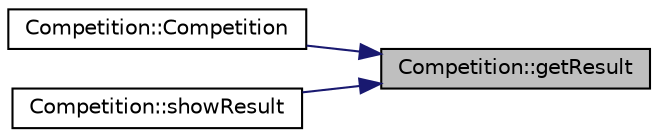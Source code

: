 digraph "Competition::getResult"
{
 // LATEX_PDF_SIZE
  edge [fontname="Helvetica",fontsize="10",labelfontname="Helvetica",labelfontsize="10"];
  node [fontname="Helvetica",fontsize="10",shape=record];
  rankdir="RL";
  Node1 [label="Competition::getResult",height=0.2,width=0.4,color="black", fillcolor="grey75", style="filled", fontcolor="black",tooltip=" "];
  Node1 -> Node2 [dir="back",color="midnightblue",fontsize="10",style="solid",fontname="Helvetica"];
  Node2 [label="Competition::Competition",height=0.2,width=0.4,color="black", fillcolor="white", style="filled",URL="$class_competition.html#ac3a5056a180253809640e9bd1907efdf",tooltip=" "];
  Node1 -> Node3 [dir="back",color="midnightblue",fontsize="10",style="solid",fontname="Helvetica"];
  Node3 [label="Competition::showResult",height=0.2,width=0.4,color="black", fillcolor="white", style="filled",URL="$class_competition.html#adcb288ddfa2c33b785b8ebc2a20d3381",tooltip=" "];
}
